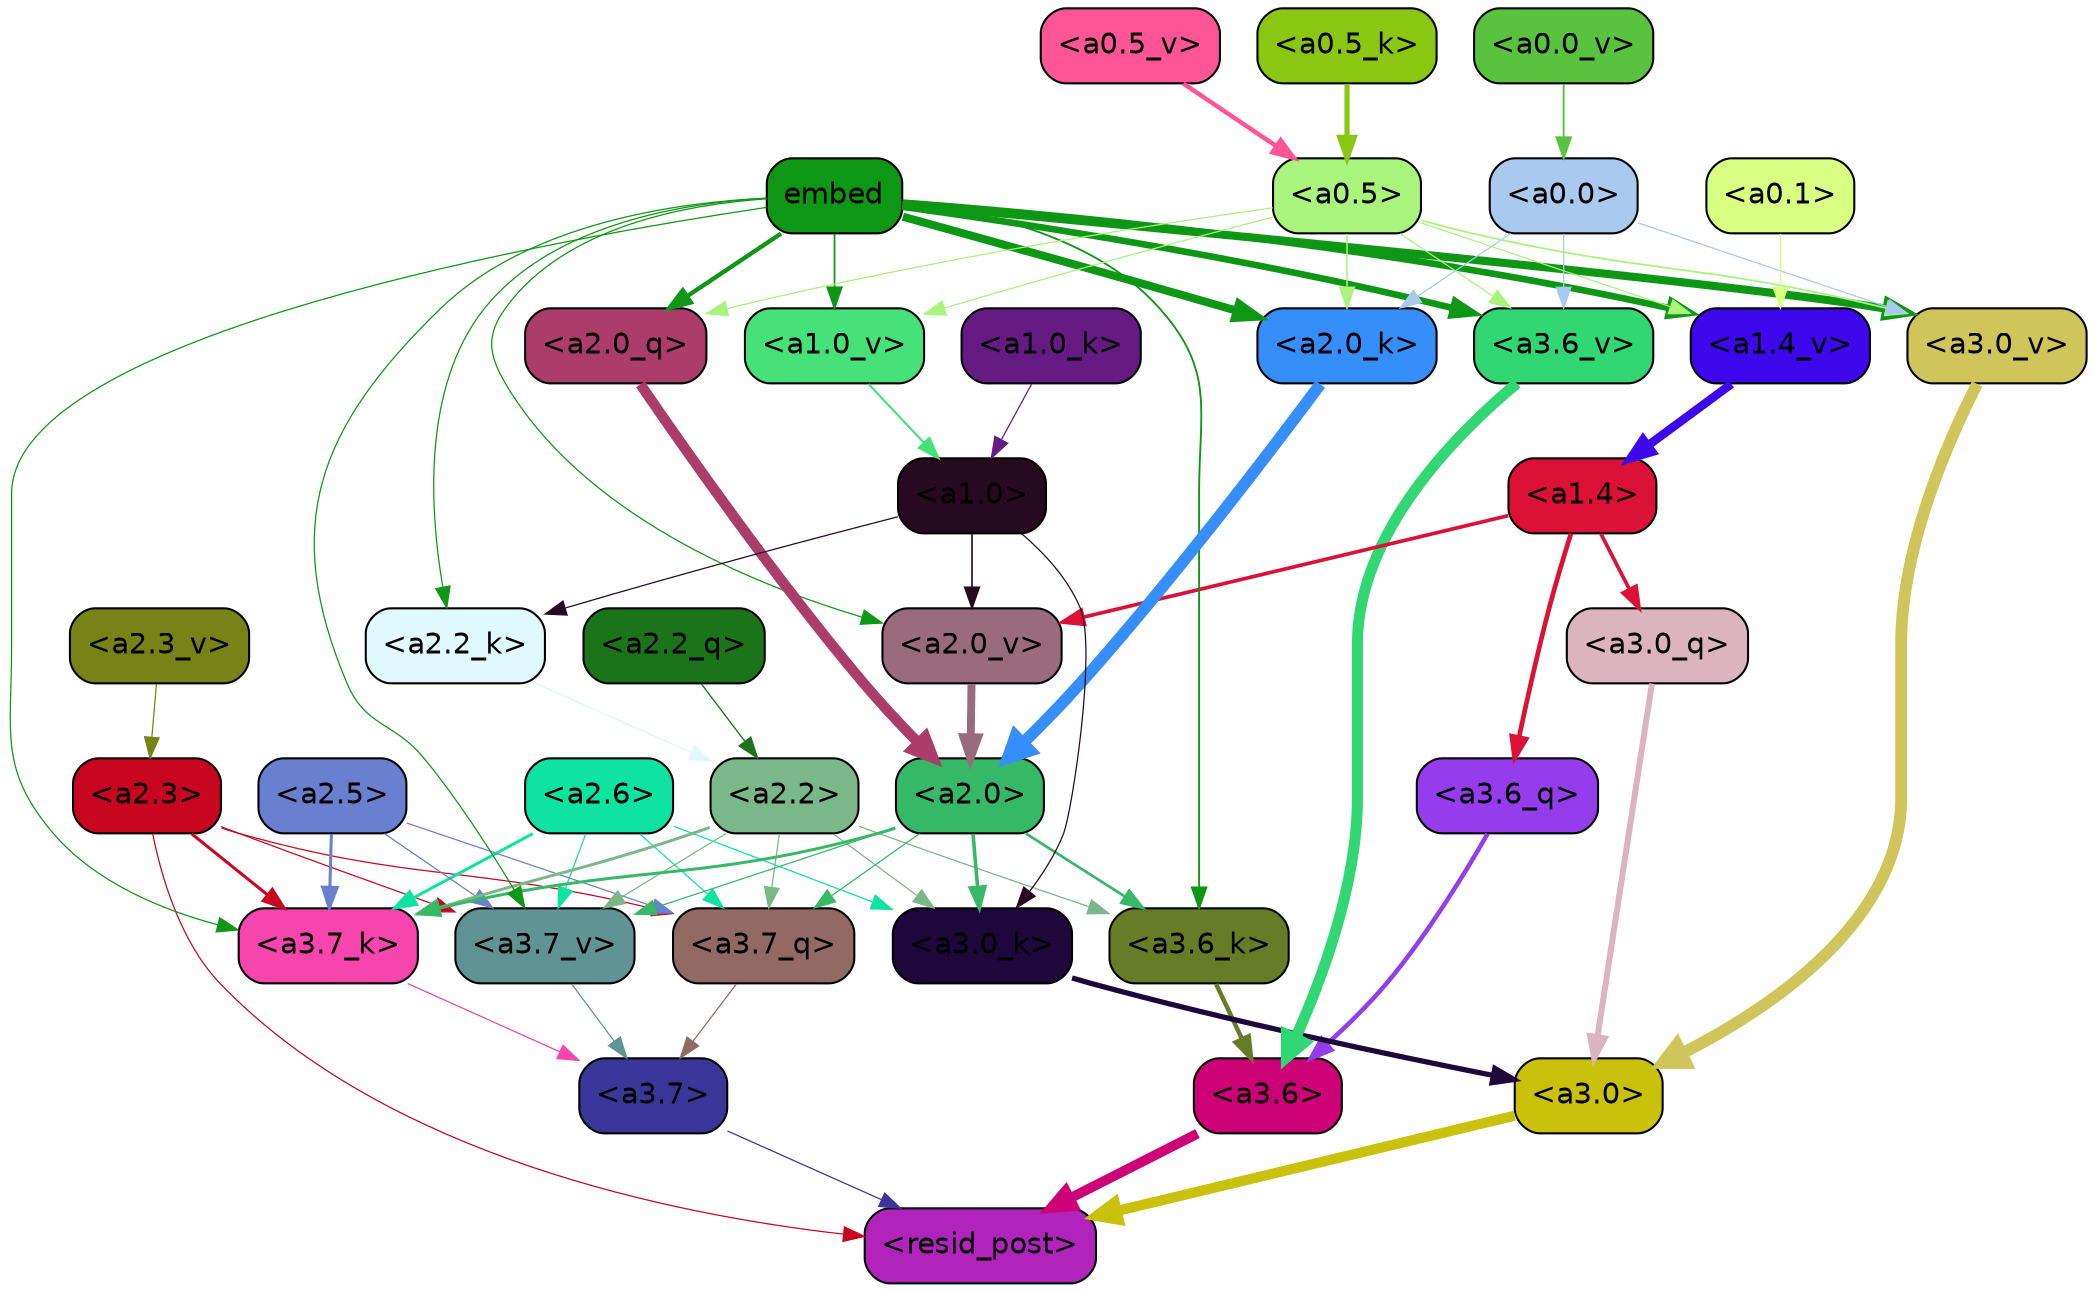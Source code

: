 strict digraph "" {
	graph [bgcolor=transparent,
		layout=dot,
		overlap=false,
		splines=true
	];
	"<a3.7>"	[color=black,
		fillcolor="#3b369a",
		fontname=Helvetica,
		shape=box,
		style="filled, rounded"];
	"<resid_post>"	[color=black,
		fillcolor="#b024bb",
		fontname=Helvetica,
		shape=box,
		style="filled, rounded"];
	"<a3.7>" -> "<resid_post>"	[color="#3b369a",
		penwidth=0.6];
	"<a3.6>"	[color=black,
		fillcolor="#cd0276",
		fontname=Helvetica,
		shape=box,
		style="filled, rounded"];
	"<a3.6>" -> "<resid_post>"	[color="#cd0276",
		penwidth=4.746312499046326];
	"<a3.0>"	[color=black,
		fillcolor="#c9c10c",
		fontname=Helvetica,
		shape=box,
		style="filled, rounded"];
	"<a3.0>" -> "<resid_post>"	[color="#c9c10c",
		penwidth=4.896343111991882];
	"<a2.3>"	[color=black,
		fillcolor="#c90620",
		fontname=Helvetica,
		shape=box,
		style="filled, rounded"];
	"<a2.3>" -> "<resid_post>"	[color="#c90620",
		penwidth=0.6];
	"<a3.7_q>"	[color=black,
		fillcolor="#926a63",
		fontname=Helvetica,
		shape=box,
		style="filled, rounded"];
	"<a2.3>" -> "<a3.7_q>"	[color="#c90620",
		penwidth=0.6];
	"<a3.7_k>"	[color=black,
		fillcolor="#f645ad",
		fontname=Helvetica,
		shape=box,
		style="filled, rounded"];
	"<a2.3>" -> "<a3.7_k>"	[color="#c90620",
		penwidth=1.467104621231556];
	"<a3.7_v>"	[color=black,
		fillcolor="#609394",
		fontname=Helvetica,
		shape=box,
		style="filled, rounded"];
	"<a2.3>" -> "<a3.7_v>"	[color="#c90620",
		penwidth=0.6];
	"<a3.7_q>" -> "<a3.7>"	[color="#926a63",
		penwidth=0.6];
	"<a3.6_q>"	[color=black,
		fillcolor="#953dec",
		fontname=Helvetica,
		shape=box,
		style="filled, rounded"];
	"<a3.6_q>" -> "<a3.6>"	[color="#953dec",
		penwidth=2.160832464694977];
	"<a3.0_q>"	[color=black,
		fillcolor="#dcb4bf",
		fontname=Helvetica,
		shape=box,
		style="filled, rounded"];
	"<a3.0_q>" -> "<a3.0>"	[color="#dcb4bf",
		penwidth=2.870753765106201];
	"<a3.7_k>" -> "<a3.7>"	[color="#f645ad",
		penwidth=0.6];
	"<a3.6_k>"	[color=black,
		fillcolor="#687c28",
		fontname=Helvetica,
		shape=box,
		style="filled, rounded"];
	"<a3.6_k>" -> "<a3.6>"	[color="#687c28",
		penwidth=2.13908451795578];
	"<a3.0_k>"	[color=black,
		fillcolor="#1e073a",
		fontname=Helvetica,
		shape=box,
		style="filled, rounded"];
	"<a3.0_k>" -> "<a3.0>"	[color="#1e073a",
		penwidth=2.520303964614868];
	"<a3.7_v>" -> "<a3.7>"	[color="#609394",
		penwidth=0.6];
	"<a3.6_v>"	[color=black,
		fillcolor="#31d772",
		fontname=Helvetica,
		shape=box,
		style="filled, rounded"];
	"<a3.6_v>" -> "<a3.6>"	[color="#31d772",
		penwidth=5.297133803367615];
	"<a3.0_v>"	[color=black,
		fillcolor="#d0c55a",
		fontname=Helvetica,
		shape=box,
		style="filled, rounded"];
	"<a3.0_v>" -> "<a3.0>"	[color="#d0c55a",
		penwidth=5.680712580680847];
	"<a2.6>"	[color=black,
		fillcolor="#0ee3a2",
		fontname=Helvetica,
		shape=box,
		style="filled, rounded"];
	"<a2.6>" -> "<a3.7_q>"	[color="#0ee3a2",
		penwidth=0.6];
	"<a2.6>" -> "<a3.7_k>"	[color="#0ee3a2",
		penwidth=1.4453159049153328];
	"<a2.6>" -> "<a3.0_k>"	[color="#0ee3a2",
		penwidth=0.6];
	"<a2.6>" -> "<a3.7_v>"	[color="#0ee3a2",
		penwidth=0.6];
	"<a2.5>"	[color=black,
		fillcolor="#6980d0",
		fontname=Helvetica,
		shape=box,
		style="filled, rounded"];
	"<a2.5>" -> "<a3.7_q>"	[color="#6980d0",
		penwidth=0.6];
	"<a2.5>" -> "<a3.7_k>"	[color="#6980d0",
		penwidth=1.4526091292500496];
	"<a2.5>" -> "<a3.7_v>"	[color="#6980d0",
		penwidth=0.6];
	"<a2.2>"	[color=black,
		fillcolor="#7bb889",
		fontname=Helvetica,
		shape=box,
		style="filled, rounded"];
	"<a2.2>" -> "<a3.7_q>"	[color="#7bb889",
		penwidth=0.6];
	"<a2.2>" -> "<a3.7_k>"	[color="#7bb889",
		penwidth=1.4310357049107552];
	"<a2.2>" -> "<a3.6_k>"	[color="#7bb889",
		penwidth=0.6];
	"<a2.2>" -> "<a3.0_k>"	[color="#7bb889",
		penwidth=0.6];
	"<a2.2>" -> "<a3.7_v>"	[color="#7bb889",
		penwidth=0.6];
	"<a2.0>"	[color=black,
		fillcolor="#35b967",
		fontname=Helvetica,
		shape=box,
		style="filled, rounded"];
	"<a2.0>" -> "<a3.7_q>"	[color="#35b967",
		penwidth=0.6];
	"<a2.0>" -> "<a3.7_k>"	[color="#35b967",
		penwidth=1.4314699843525887];
	"<a2.0>" -> "<a3.6_k>"	[color="#35b967",
		penwidth=1.2950235605239868];
	"<a2.0>" -> "<a3.0_k>"	[color="#35b967",
		penwidth=1.712992787361145];
	"<a2.0>" -> "<a3.7_v>"	[color="#35b967",
		penwidth=0.6];
	"<a1.4>"	[color=black,
		fillcolor="#db1136",
		fontname=Helvetica,
		shape=box,
		style="filled, rounded"];
	"<a1.4>" -> "<a3.6_q>"	[color="#db1136",
		penwidth=2.242796540260315];
	"<a1.4>" -> "<a3.0_q>"	[color="#db1136",
		penwidth=1.7808996737003326];
	"<a2.0_v>"	[color=black,
		fillcolor="#9a6b7c",
		fontname=Helvetica,
		shape=box,
		style="filled, rounded"];
	"<a1.4>" -> "<a2.0_v>"	[color="#db1136",
		penwidth=1.7603429555892944];
	embed	[color=black,
		fillcolor="#0e9714",
		fontname=Helvetica,
		shape=box,
		style="filled, rounded"];
	embed -> "<a3.7_k>"	[color="#0e9714",
		penwidth=0.6];
	embed -> "<a3.6_k>"	[color="#0e9714",
		penwidth=0.891706109046936];
	embed -> "<a3.7_v>"	[color="#0e9714",
		penwidth=0.6];
	embed -> "<a3.6_v>"	[color="#0e9714",
		penwidth=3.1766927242279053];
	embed -> "<a3.0_v>"	[color="#0e9714",
		penwidth=3.9005755856633186];
	"<a2.0_q>"	[color=black,
		fillcolor="#ac3d6b",
		fontname=Helvetica,
		shape=box,
		style="filled, rounded"];
	embed -> "<a2.0_q>"	[color="#0e9714",
		penwidth=2.0810389518737793];
	"<a2.2_k>"	[color=black,
		fillcolor="#e0f9fe",
		fontname=Helvetica,
		shape=box,
		style="filled, rounded"];
	embed -> "<a2.2_k>"	[color="#0e9714",
		penwidth=0.6];
	"<a2.0_k>"	[color=black,
		fillcolor="#358efa",
		fontname=Helvetica,
		shape=box,
		style="filled, rounded"];
	embed -> "<a2.0_k>"	[color="#0e9714",
		penwidth=3.8915770053863525];
	embed -> "<a2.0_v>"	[color="#0e9714",
		penwidth=0.6];
	"<a1.4_v>"	[color=black,
		fillcolor="#3d08eb",
		fontname=Helvetica,
		shape=box,
		style="filled, rounded"];
	embed -> "<a1.4_v>"	[color="#0e9714",
		penwidth=3.201367974281311];
	"<a1.0_v>"	[color=black,
		fillcolor="#46e179",
		fontname=Helvetica,
		shape=box,
		style="filled, rounded"];
	embed -> "<a1.0_v>"	[color="#0e9714",
		penwidth=0.8298318386077881];
	"<a1.0>"	[color=black,
		fillcolor="#270a20",
		fontname=Helvetica,
		shape=box,
		style="filled, rounded"];
	"<a1.0>" -> "<a3.0_k>"	[color="#270a20",
		penwidth=0.6];
	"<a1.0>" -> "<a2.2_k>"	[color="#270a20",
		penwidth=0.6];
	"<a1.0>" -> "<a2.0_v>"	[color="#270a20",
		penwidth=0.7897878289222717];
	"<a0.5>"	[color=black,
		fillcolor="#a9f47c",
		fontname=Helvetica,
		shape=box,
		style="filled, rounded"];
	"<a0.5>" -> "<a3.6_v>"	[color="#a9f47c",
		penwidth=0.6];
	"<a0.5>" -> "<a3.0_v>"	[color="#a9f47c",
		penwidth=0.8493617177009583];
	"<a0.5>" -> "<a2.0_q>"	[color="#a9f47c",
		penwidth=0.6];
	"<a0.5>" -> "<a2.0_k>"	[color="#a9f47c",
		penwidth=0.7482255101203918];
	"<a0.5>" -> "<a1.4_v>"	[color="#a9f47c",
		penwidth=0.6];
	"<a0.5>" -> "<a1.0_v>"	[color="#a9f47c",
		penwidth=0.6];
	"<a0.0>"	[color=black,
		fillcolor="#a9c9ee",
		fontname=Helvetica,
		shape=box,
		style="filled, rounded"];
	"<a0.0>" -> "<a3.6_v>"	[color="#a9c9ee",
		penwidth=0.6];
	"<a0.0>" -> "<a3.0_v>"	[color="#a9c9ee",
		penwidth=0.6];
	"<a0.0>" -> "<a2.0_k>"	[color="#a9c9ee",
		penwidth=0.6];
	"<a2.2_q>"	[color=black,
		fillcolor="#1b741a",
		fontname=Helvetica,
		shape=box,
		style="filled, rounded"];
	"<a2.2_q>" -> "<a2.2>"	[color="#1b741a",
		penwidth=0.6449352353811264];
	"<a2.0_q>" -> "<a2.0>"	[color="#ac3d6b",
		penwidth=5.017253503203392];
	"<a2.2_k>" -> "<a2.2>"	[color="#e0f9fe",
		penwidth=0.6690489649772644];
	"<a2.0_k>" -> "<a2.0>"	[color="#358efa",
		penwidth=5.656688302755356];
	"<a2.3_v>"	[color=black,
		fillcolor="#778217",
		fontname=Helvetica,
		shape=box,
		style="filled, rounded"];
	"<a2.3_v>" -> "<a2.3>"	[color="#778217",
		penwidth=0.6];
	"<a2.0_v>" -> "<a2.0>"	[color="#9a6b7c",
		penwidth=3.8170836865901947];
	"<a1.0_k>"	[color=black,
		fillcolor="#661b83",
		fontname=Helvetica,
		shape=box,
		style="filled, rounded"];
	"<a1.0_k>" -> "<a1.0>"	[color="#661b83",
		penwidth=0.6];
	"<a1.4_v>" -> "<a1.4>"	[color="#3d08eb",
		penwidth=4.140247106552124];
	"<a1.0_v>" -> "<a1.0>"	[color="#46e179",
		penwidth=1.020309567451477];
	"<a0.1>"	[color=black,
		fillcolor="#d8ff81",
		fontname=Helvetica,
		shape=box,
		style="filled, rounded"];
	"<a0.1>" -> "<a1.4_v>"	[color="#d8ff81",
		penwidth=0.6];
	"<a0.5_k>"	[color=black,
		fillcolor="#89c712",
		fontname=Helvetica,
		shape=box,
		style="filled, rounded"];
	"<a0.5_k>" -> "<a0.5>"	[color="#89c712",
		penwidth=2.463372588157654];
	"<a0.5_v>"	[color=black,
		fillcolor="#fe5597",
		fontname=Helvetica,
		shape=box,
		style="filled, rounded"];
	"<a0.5_v>" -> "<a0.5>"	[color="#fe5597",
		penwidth=2.1396186351776123];
	"<a0.0_v>"	[color=black,
		fillcolor="#59c33f",
		fontname=Helvetica,
		shape=box,
		style="filled, rounded"];
	"<a0.0_v>" -> "<a0.0>"	[color="#59c33f",
		penwidth=0.9198480844497681];
}
